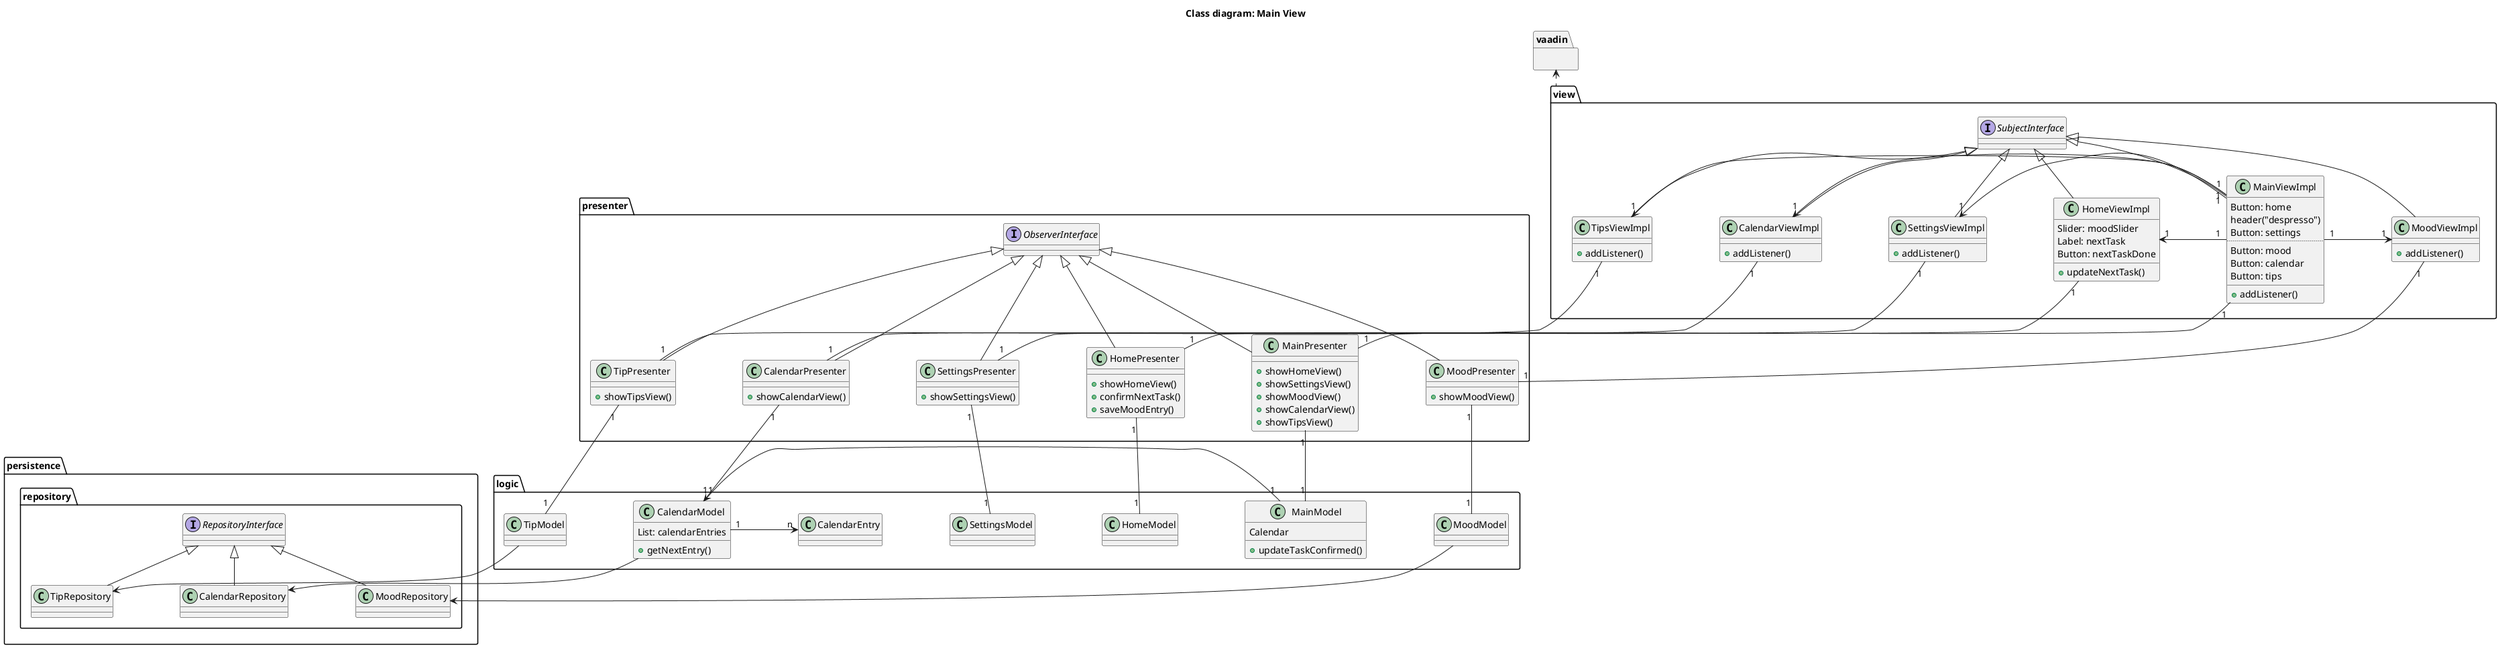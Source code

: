 @startuml

skinparam nodesep 100
skinparam ranksep 40

title Class diagram: Main View

/' Define the dependencies
Entry <|-- ToDo
'/


/' Define the class details'/

package vaadin {
}

package view {
    interface SubjectInterface

    class SettingsViewImpl {
    + addListener()
    }
    class CalendarViewImpl {
    + addListener()
    }
    class MoodViewImpl {
    + addListener()
    }
    class TipsViewImpl {
    + addListener()
    }
    class HomeViewImpl {
        Slider: moodSlider
        Label: nextTask
        Button: nextTaskDone
        + updateNextTask()
        }
    class MainViewImpl {
        Button: home
        header("despresso")
        Button: settings
        ..
        Button: mood
        Button: calendar
        Button: tips
        __
        + addListener()
        }
}

package presenter {
    interface ObserverInterface

    class MainPresenter{
    + showHomeView()
    + showSettingsView()
    + showMoodView()
    + showCalendarView()
    + showTipsView()
    }

    class HomePresenter {
    + showHomeView()
    + confirmNextTask()
    + saveMoodEntry()
    }

    class SettingsPresenter {
    + showSettingsView()
    }
    class CalendarPresenter {
    + showCalendarView()
    }
    class TipPresenter {
    + showTipsView()
    }
    class MoodPresenter {
    + showMoodView()
    }
}

package logic {
    class MainModel {
    Calendar
    + updateTaskConfirmed()
    }

    class CalendarModel {
    List: calendarEntries
    + getNextEntry()
    }

    class MoodModel

    class TipModel

    class SettingsModel

    class HomeModel

    class CalendarEntry
}

package persistence {
    package repository{
    interface RepositoryInterface

    class TipRepository

    class CalendarRepository

    class MoodRepository
    }
}


/' Define entity relations (?)'/

vaadin <.. view

/' Presenter - View'/
MainPresenter "1" -- "1" MainViewImpl
SettingsViewImpl "1" -- "1" SettingsPresenter
HomeViewImpl "1" -- "1" HomePresenter
TipsViewImpl "1" -- "1" TipPresenter
CalendarViewImpl "1" -- "1" CalendarPresenter
MoodViewImpl "1" -- "1" MoodPresenter

/' View - View'/
MainViewImpl "1" -> "1" HomeViewImpl
MainViewImpl "1" -> "1" SettingsViewImpl
MainViewImpl "1" -> "1" CalendarViewImpl
MainViewImpl "1" -> "1" TipsViewImpl
MainViewImpl "1" -> "1" MoodViewImpl

/' Presenter - Model'/
MainPresenter "1" -- "1" MainModel
TipPresenter "1" -- "1" TipModel
MoodPresenter "1" -- "1" MoodModel
SettingsPresenter "1" -- "1" SettingsModel
HomePresenter "1" -- "1" HomeModel
CalendarPresenter "1" -- "1" CalendarModel


CalendarModel "1" -> "n" CalendarEntry

MainModel "1" -> "1" CalendarModel

SubjectInterface <|-- MainViewImpl
SubjectInterface <|-- MoodViewImpl
SubjectInterface <|-- TipsViewImpl
SubjectInterface <|-- CalendarViewImpl
SubjectInterface <|-- SettingsViewImpl
SubjectInterface <|-- HomeViewImpl

ObserverInterface <|-- MainPresenter
ObserverInterface <|-- MoodPresenter
ObserverInterface <|-- TipPresenter
ObserverInterface <|-- CalendarPresenter
ObserverInterface <|-- SettingsPresenter
ObserverInterface <|-- HomePresenter

/' Persistence '/
RepositoryInterface <|-- TipRepository
RepositoryInterface <|-- CalendarRepository
RepositoryInterface <|-- MoodRepository
TipModel --> TipRepository
MoodModel --> MoodRepository
CalendarModel --> CalendarRepository


@enduml